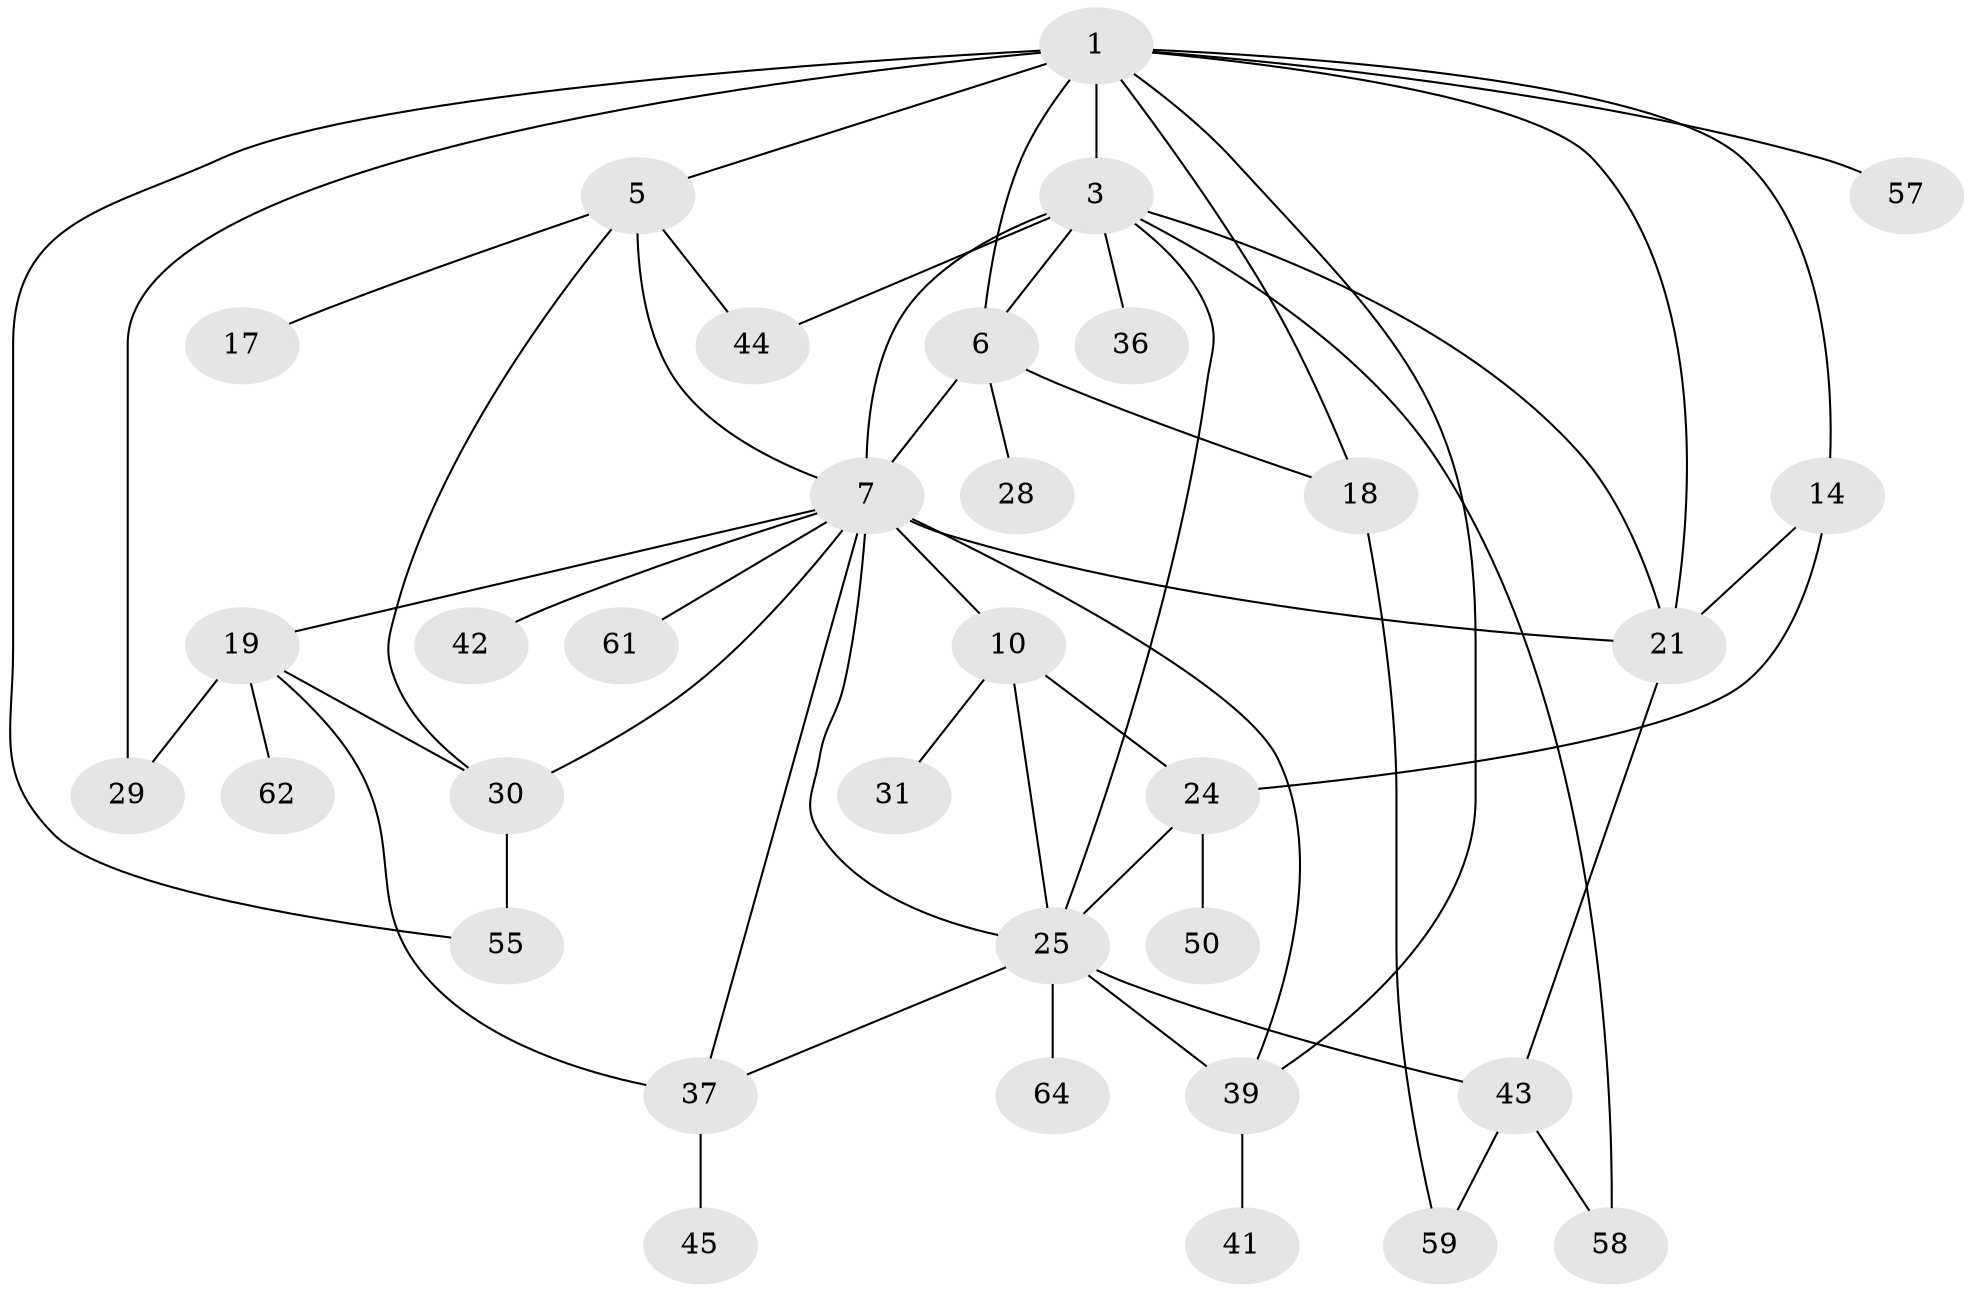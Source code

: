 // original degree distribution, {3: 0.13432835820895522, 7: 0.04477611940298507, 5: 0.1044776119402985, 6: 0.04477611940298507, 4: 0.16417910447761194, 2: 0.22388059701492538, 1: 0.2835820895522388}
// Generated by graph-tools (version 1.1) at 2025/17/03/04/25 18:17:12]
// undirected, 33 vertices, 55 edges
graph export_dot {
graph [start="1"]
  node [color=gray90,style=filled];
  1 [super="+2"];
  3 [super="+12+4"];
  5 [super="+16"];
  6 [super="+11"];
  7 [super="+20+8"];
  10;
  14 [super="+27+47"];
  17 [super="+26"];
  18;
  19 [super="+35+67"];
  21 [super="+33"];
  24 [super="+32"];
  25 [super="+49"];
  28;
  29 [super="+53"];
  30 [super="+48+38"];
  31;
  36;
  37 [super="+40"];
  39;
  41;
  42 [super="+66"];
  43;
  44;
  45;
  50;
  55;
  57;
  58;
  59;
  61;
  62;
  64;
  1 -- 6;
  1 -- 3 [weight=2];
  1 -- 5;
  1 -- 39;
  1 -- 14;
  1 -- 18;
  1 -- 21;
  1 -- 55;
  1 -- 57;
  1 -- 29;
  3 -- 44 [weight=2];
  3 -- 36 [weight=2];
  3 -- 6;
  3 -- 7 [weight=4];
  3 -- 21;
  3 -- 58;
  3 -- 25;
  5 -- 17;
  5 -- 44;
  5 -- 30;
  5 -- 7;
  6 -- 7;
  6 -- 18;
  6 -- 28;
  7 -- 10;
  7 -- 37;
  7 -- 39;
  7 -- 42;
  7 -- 19;
  7 -- 21;
  7 -- 25;
  7 -- 61;
  7 -- 30;
  10 -- 24;
  10 -- 25;
  10 -- 31;
  14 -- 24;
  14 -- 21;
  18 -- 59;
  19 -- 62;
  19 -- 37;
  19 -- 30;
  19 -- 29;
  21 -- 43;
  24 -- 50;
  24 -- 25;
  25 -- 37;
  25 -- 64;
  25 -- 39 [weight=2];
  25 -- 43;
  30 -- 55;
  37 -- 45;
  39 -- 41;
  43 -- 58;
  43 -- 59;
}
